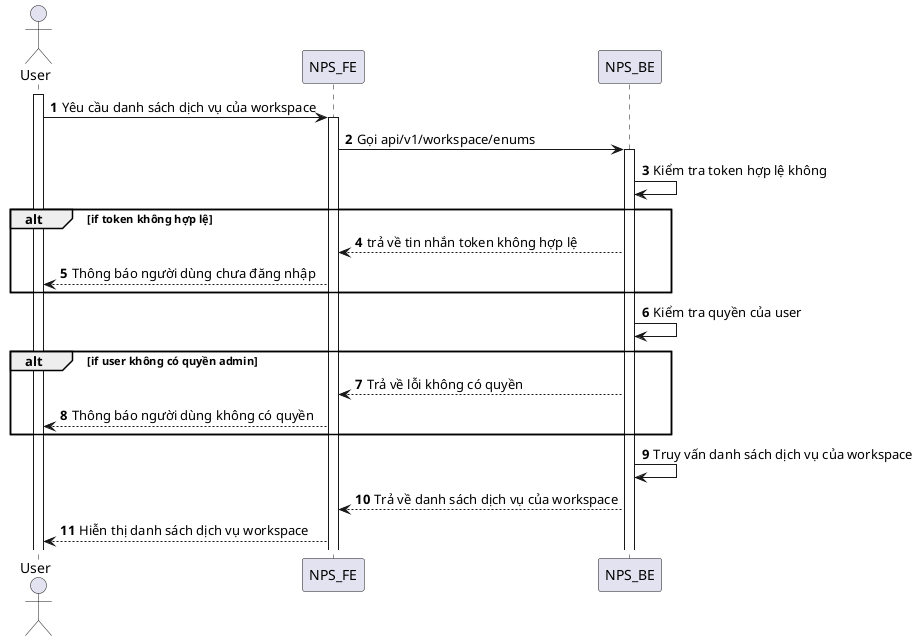 @startuml
autonumber
actor User
activate User
User -> NPS_FE: Yêu cầu danh sách dịch vụ của workspace
activate NPS_FE
NPS_FE -> NPS_BE: Gọi api/v1/workspace/enums
activate NPS_BE
NPS_BE -> NPS_BE: Kiểm tra token hợp lệ không
alt if token không hợp lệ
NPS_BE --> NPS_FE: trả về tin nhắn token không hợp lệ
NPS_FE --> User: Thông báo người dùng chưa đăng nhập
end
NPS_BE -> NPS_BE: Kiểm tra quyền của user
alt if user không có quyền admin
NPS_BE --> NPS_FE: Trả về lỗi không có quyền
NPS_FE --> User: Thông báo người dùng không có quyền
end
NPS_BE -> NPS_BE: Truy vấn danh sách dịch vụ của workspace
NPS_BE --> NPS_FE: Trả về danh sách dịch vụ của workspace
NPS_FE --> User: Hiễn thị danh sách dịch vụ workspace
@enduml